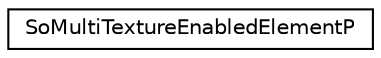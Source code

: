 digraph "Graphical Class Hierarchy"
{
 // LATEX_PDF_SIZE
  edge [fontname="Helvetica",fontsize="10",labelfontname="Helvetica",labelfontsize="10"];
  node [fontname="Helvetica",fontsize="10",shape=record];
  rankdir="LR";
  Node0 [label="SoMultiTextureEnabledElementP",height=0.2,width=0.4,color="black", fillcolor="white", style="filled",URL="$classSoMultiTextureEnabledElementP.html",tooltip=" "];
}

